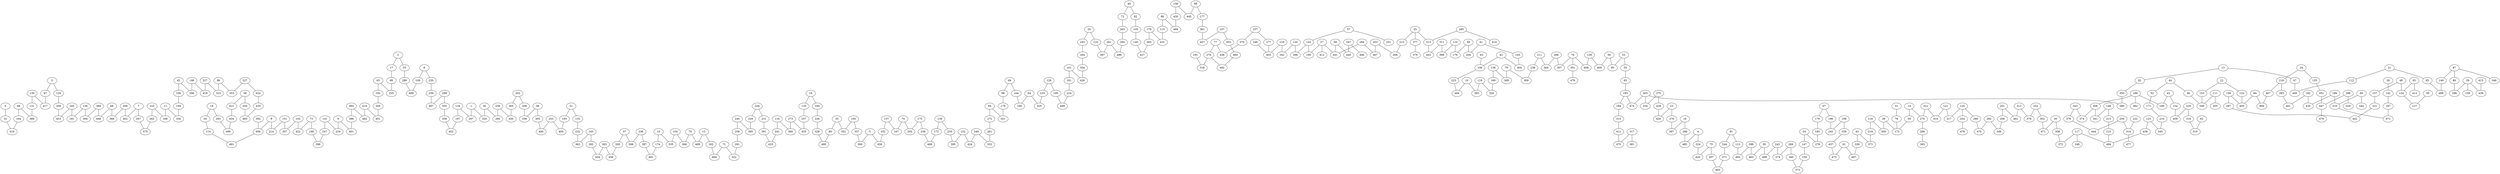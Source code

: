 graph {
  0;
  1;
  2;
  3;
  4;
  5;
  6;
  7;
  8;
  9;
  10;
  11;
  12;
  13;
  14;
  15;
  16;
  17;
  18;
  19;
  20;
  21;
  22;
  23;
  24;
  25;
  26;
  27;
  28;
  29;
  30;
  31;
  32;
  33;
  34;
  35;
  36;
  37;
  38;
  39;
  40;
  41;
  42;
  43;
  44;
  45;
  46;
  47;
  48;
  49;
  50;
  51;
  52;
  53;
  54;
  55;
  56;
  57;
  58;
  59;
  60;
  61;
  62;
  63;
  64;
  65;
  66;
  67;
  68;
  69;
  70;
  71;
  72;
  73;
  74;
  75;
  76;
  77;
  78;
  79;
  80;
  81;
  82;
  83;
  84;
  85;
  86;
  87;
  88;
  89;
  90;
  91;
  92;
  93;
  94;
  95;
  96;
  97;
  98;
  99;
  100;
  101;
  102;
  103;
  104;
  105;
  106;
  107;
  108;
  109;
  110;
  111;
  112;
  113;
  114;
  115;
  116;
  117;
  118;
  119;
  120;
  121;
  122;
  123;
  124;
  125;
  126;
  127;
  128;
  129;
  130;
  131;
  132;
  133;
  134;
  135;
  136;
  137;
  138;
  139;
  140;
  141;
  142;
  143;
  144;
  145;
  146;
  147;
  148;
  149;
  150;
  151;
  152;
  153;
  154;
  155;
  156;
  157;
  158;
  159;
  160;
  161;
  162;
  163;
  164;
  165;
  166;
  167;
  168;
  169;
  170;
  171;
  172;
  173;
  174;
  175;
  176;
  177;
  178;
  179;
  180;
  181;
  182;
  183;
  184;
  185;
  186;
  187;
  188;
  189;
  190;
  191;
  192;
  193;
  194;
  195;
  196;
  197;
  198;
  199;
  200;
  201;
  202;
  203;
  204;
  205;
  206;
  207;
  208;
  209;
  210;
  211;
  212;
  213;
  214;
  215;
  216;
  217;
  218;
  219;
  220;
  221;
  222;
  223;
  224;
  225;
  226;
  227;
  228;
  229;
  230;
  231;
  232;
  233;
  234;
  235;
  236;
  237;
  238;
  239;
  240;
  241;
  242;
  243;
  244;
  245;
  246;
  247;
  248;
  249;
  250;
  251;
  252;
  253;
  254;
  255;
  256;
  257;
  258;
  259;
  260;
  261;
  262;
  263;
  264;
  265;
  266;
  267;
  268;
  269;
  270;
  271;
  272;
  273;
  274;
  275;
  276;
  277;
  278;
  279;
  280;
  281;
  282;
  283;
  284;
  285;
  286;
  287;
  288;
  289;
  290;
  291;
  292;
  293;
  294;
  295;
  296;
  297;
  298;
  299;
  300;
  301;
  302;
  303;
  304;
  305;
  306;
  307;
  308;
  309;
  310;
  311;
  312;
  313;
  314;
  315;
  316;
  317;
  318;
  319;
  320;
  321;
  322;
  323;
  324;
  325;
  326;
  327;
  328;
  329;
  330;
  331;
  332;
  333;
  334;
  335;
  336;
  337;
  338;
  339;
  340;
  341;
  342;
  343;
  344;
  345;
  346;
  347;
  348;
  349;
  350;
  351;
  352;
  353;
  354;
  355;
  356;
  357;
  358;
  359;
  360;
  361;
  362;
  363;
  364;
  365;
  366;
  367;
  368;
  369;
  370;
  371;
  372;
  373;
  374;
  375;
  376;
  377;
  378;
  379;
  380;
  381;
  382;
  383;
  384;
  385;
  386;
  387;
  388;
  389;
  390;
  391;
  392;
  393;
  394;
  395;
  396;
  397;
  398;
  399;
  400;
  401;
  402;
  403;
  404;
  405;
  406;
  407;
  408;
  409;
  410;
  411;
  412;
  413;
  414;
  415;
  416;
  417;
  418;
  419;
  420;
  421;
  422;
  423;
  424;
  425;
  426;
  427;
  428;
  429;
  430;
  431;
  432;
  433;
  434;
  435;
  436;
  437;
  438;
  439;
  440;
  441;
  442;
  443;
  444;
  445;
  446;
  447;
  448;
  449;
  450;
  451;
  452;
  453;
  454;
  455;
  456;
  457;
  458;
  459;
  460;
  461;
  462;
  463;
  464;
  465;
  466;
  467;
  468;
  469;
  470;
  471;
  472;
  473;
  474;
  475;
  476;
  477;
  478;
  479;
  480;
  481;
  482;
  483;
  484;
  485;
  486;
  487;
  488;
  489;
  490;
  491;
  492;
  493;
  494;
  495;
  496;
  497;
  498;
  499;
  0 -- 32;
  1 -- 320;
  1 -- 297;
  2 -- 17;
  2 -- 33;
  3 -- 97;
  3 -- 129;
  4 -- 324;
  4 -- 485;
  5 -- 390;
  5 -- 458;
  6 -- 230;
  6 -- 109;
  7 -- 402;
  7 -- 267;
  8 -- 406;
  8 -- 214;
  9 -- 401;
  9 -- 234;
  10 -- 393;
  10 -- 494;
  11 -- 336;
  11 -- 168;
  12 -- 162;
  12 -- 489;
  13 -- 92;
  13 -- 47;
  14 -- 59;
  14 -- 270;
  15 -- 174;
  15 -- 335;
  16 -- 299;
  16 -- 367;
  17 -- 99;
  18 -- 34;
  18 -- 293;
  19 -- 160;
  19 -- 135;
  20 -- 132;
  20 -- 245;
  21 -- 112;
  21 -- 85;
  22 -- 153;
  22 -- 122;
  23 -- 276;
  23 -- 429;
  24 -- 218;
  24 -- 155;
  25 -- 212;
  25 -- 313;
  25 -- 377;
  26 -- 300;
  26 -- 173;
  27 -- 441;
  27 -- 412;
  27 -- 190;
  28 -- 142;
  29 -- 439;
  29 -- 186;
  29 -- 159;
  30 -- 308;
  30 -- 471;
  31 -- 78;
  32 -- 416;
  33 -- 288;
  34 -- 114;
  35 -- 80;
  35 -- 352;
  36 -- 320;
  36 -- 260;
  37 -- 200;
  37 -- 298;
  38 -- 356;
  38 -- 421;
  39 -- 305;
  39 -- 338;
  40 -- 82;
  40 -- 72;
  41 -- 145;
  41 -- 204;
  42 -- 404;
  42 -- 108;
  43 -- 371;
  43 -- 330;
  44 -- 52;
  44 -- 46;
  45 -- 290;
  45 -- 106;
  46 -- 349;
  47 -- 495;
  48 -- 124;
  48 -- 157;
  49 -- 176;
  49 -- 204;
  50 -- 468;
  50 -- 463;
  51 -- 193;
  51 -- 133;
  52 -- 171;
  53 -- 55;
  53 -- 90;
  54 -- 147;
  54 -- 278;
  55 -- 83;
  56 -- 409;
  56 -- 90;
  57 -- 251;
  57 -- 143;
  58 -- 440;
  58 -- 441;
  59 -- 173;
  60 -- 310;
  60 -- 344;
  61 -- 154;
  61 -- 189;
  62 -- 319;
  63 -- 108;
  64 -- 325;
  64 -- 166;
  65 -- 192;
  65 -- 225;
  66 -- 448;
  66 -- 388;
  67 -- 196;
  67 -- 170;
  68 -- 164;
  68 -- 389;
  69 -- 144;
  69 -- 98;
  70 -- 368;
  70 -- 489;
  71 -- 322;
  71 -- 484;
  72 -- 263;
  73 -- 422;
  73 -- 199;
  74 -- 167;
  74 -- 205;
  75 -- 420;
  75 -- 207;
  76 -- 307;
  76 -- 408;
  76 -- 301;
  77 -- 436;
  77 -- 279;
  78 -- 173;
  79 -- 369;
  79 -- 309;
  80 -- 480;
  81 -- 113;
  81 -- 244;
  82 -- 105;
  83 -- 183;
  84 -- 272;
  84 -- 321;
  85 -- 498;
  86 -- 115;
  86 -- 469;
  87 -- 149;
  87 -- 89;
  87 -- 348;
  88 -- 177;
  88 -- 445;
  89 -- 186;
  91 -- 487;
  91 -- 473;
  92 -- 350;
  93 -- 124;
  93 -- 413;
  94 -- 466;
  94 -- 405;
  95 -- 127;
  96 -- 353;
  96 -- 323;
  97 -- 417;
  98 -- 179;
  99 -- 225;
  100 -- 352;
  100 -- 337;
  101 -- 161;
  101 -- 426;
  102 -- 357;
  102 -- 422;
  103 -- 262;
  103 -- 168;
  104 -- 368;
  104 -- 335;
  105 -- 140;
  106 -- 194;
  107 -- 455;
  107 -- 457;
  108 -- 223;
  109 -- 499;
  110 -- 176;
  110 -- 366;
  111 -- 349;
  111 -- 255;
  112 -- 495;
  113 -- 493;
  114 -- 481;
  115 -- 431;
  116 -- 241;
  116 -- 360;
  117 -- 464;
  117 -- 372;
  117 -- 248;
  118 -- 219;
  118 -- 300;
  119 -- 326;
  119 -- 393;
  120 -- 342;
  120 -- 398;
  121 -- 217;
  121 -- 410;
  122 -- 405;
  123 -- 438;
  123 -- 345;
  124 -- 127;
  125 -- 280;
  125 -- 217;
  125 -- 254;
  126 -- 408;
  126 -- 409;
  128 -- 195;
  128 -- 233;
  129 -- 359;
  130 -- 417;
  130 -- 131;
  131 -- 389;
  132 -- 387;
  133 -- 232;
  134 -- 197;
  134 -- 297;
  135 -- 257;
  136 -- 181;
  136 -- 394;
  137 -- 167;
  137 -- 332;
  138 -- 369;
  138 -- 169;
  139 -- 235;
  139 -- 172;
  140 -- 427;
  141 -- 247;
  141 -- 234;
  142 -- 187;
  143 -- 398;
  143 -- 190;
  144 -- 166;
  145 -- 404;
  146 -- 290;
  146 -- 418;
  147 -- 150;
  148 -- 213;
  148 -- 341;
  149 -- 498;
  150 -- 373;
  151 -- 357;
  151 -- 214;
  152 -- 295;
  152 -- 424;
  153 -- 349;
  154 -- 459;
  155 -- 351;
  156 -- 405;
  156 -- 287;
  157 -- 331;
  158 -- 445;
  158 -- 430;
  160 -- 226;
  161 -- 224;
  162 -- 484;
  163 -- 292;
  163 -- 362;
  164 -- 416;
  165 -- 453;
  165 -- 181;
  169 -- 326;
  170 -- 185;
  171 -- 210;
  172 -- 488;
  174 -- 491;
  175 -- 205;
  175 -- 238;
  177 -- 361;
  178 -- 365;
  178 -- 431;
  179 -- 321;
  180 -- 435;
  180 -- 310;
  182 -- 435;
  182 -- 461;
  183 -- 184;
  183 -- 474;
  184 -- 315;
  185 -- 278;
  187 -- 472;
  188 -- 306;
  188 -- 189;
  188 -- 382;
  191 -- 318;
  192 -- 304;
  193 -- 400;
  194 -- 336;
  195 -- 449;
  196 -- 242;
  197 -- 452;
  198 -- 242;
  198 -- 339;
  199 -- 396;
  200 -- 456;
  201 -- 206;
  201 -- 462;
  202 -- 209;
  202 -- 265;
  203 -- 467;
  203 -- 268;
  206 -- 346;
  207 -- 465;
  208 -- 402;
  208 -- 388;
  209 -- 338;
  210 -- 345;
  211 -- 364;
  211 -- 239;
  212 -- 268;
  213 -- 215;
  215 -- 464;
  216 -- 403;
  216 -- 342;
  218 -- 407;
  218 -- 283;
  219 -- 371;
  220 -- 459;
  220 -- 316;
  221 -- 410;
  221 -- 270;
  222 -- 314;
  223 -- 494;
  224 -- 449;
  226 -- 328;
  227 -- 418;
  227 -- 323;
  228 -- 229;
  228 -- 231;
  229 -- 395;
  230 -- 259;
  231 -- 391;
  232 -- 362;
  233 -- 325;
  235 -- 295;
  236 -- 298;
  236 -- 397;
  237 -- 370;
  237 -- 277;
  238 -- 488;
  239 -- 309;
  240 -- 258;
  240 -- 395;
  241 -- 423;
  243 -- 274;
  243 -- 468;
  244 -- 271;
  245 -- 264;
  246 -- 403;
  247 -- 396;
  249 -- 424;
  249 -- 333;
  250 -- 314;
  250 -- 444;
  252 -- 378;
  252 -- 302;
  253 -- 400;
  253 -- 490;
  254 -- 478;
  256 -- 450;
  256 -- 260;
  257 -- 425;
  258 -- 291;
  259 -- 497;
  261 -- 387;
  261 -- 486;
  262 -- 375;
  263 -- 294;
  264 -- 354;
  265 -- 450;
  266 -- 307;
  266 -- 364;
  267 -- 375;
  269 -- 274;
  269 -- 340;
  270 -- 286;
  271 -- 465;
  272 -- 281;
  273 -- 360;
  273 -- 425;
  275 -- 428;
  275 -- 334;
  276 -- 367;
  277 -- 403;
  279 -- 492;
  279 -- 318;
  280 -- 470;
  281 -- 333;
  282 -- 470;
  282 -- 346;
  283 -- 461;
  284 -- 467;
  284 -- 441;
  285 -- 313;
  285 -- 414;
  286 -- 383;
  287 -- 442;
  288 -- 499;
  289 -- 497;
  289 -- 355;
  291 -- 322;
  292 -- 454;
  293 -- 496;
  294 -- 486;
  296 -- 329;
  296 -- 447;
  299 -- 485;
  301 -- 476;
  302 -- 471;
  303 -- 474;
  303 -- 380;
  303 -- 334;
  304 -- 451;
  305 -- 490;
  306 -- 341;
  306 -- 374;
  308 -- 372;
  310 -- 472;
  311 -- 443;
  311 -- 366;
  312 -- 378;
  312 -- 462;
  313 -- 443;
  314 -- 477;
  315 -- 411;
  316 -- 319;
  317 -- 475;
  317 -- 381;
  324 -- 420;
  327 -- 432;
  327 -- 353;
  328 -- 480;
  330 -- 487;
  331 -- 442;
  332 -- 458;
  337 -- 390;
  339 -- 437;
  340 -- 373;
  343 -- 374;
  343 -- 376;
  347 -- 440;
  347 -- 446;
  350 -- 380;
  351 -- 447;
  354 -- 426;
  355 -- 358;
  356 -- 483;
  358 -- 452;
  359 -- 453;
  361 -- 457;
  363 -- 454;
  363 -- 456;
  365 -- 427;
  370 -- 436;
  376 -- 444;
  377 -- 379;
  384 -- 448;
  384 -- 394;
  385 -- 386;
  385 -- 482;
  386 -- 401;
  391 -- 423;
  392 -- 406;
  397 -- 491;
  399 -- 493;
  399 -- 463;
  406 -- 481;
  407 -- 466;
  411 -- 475;
  415 -- 439;
  419 -- 482;
  419 -- 451;
  421 -- 434;
  428 -- 429;
  430 -- 469;
  432 -- 433;
  433 -- 483;
  434 -- 496;
  437 -- 473;
  438 -- 464;
  447 -- 479;
  455 -- 460;
  460 -- 492;
}